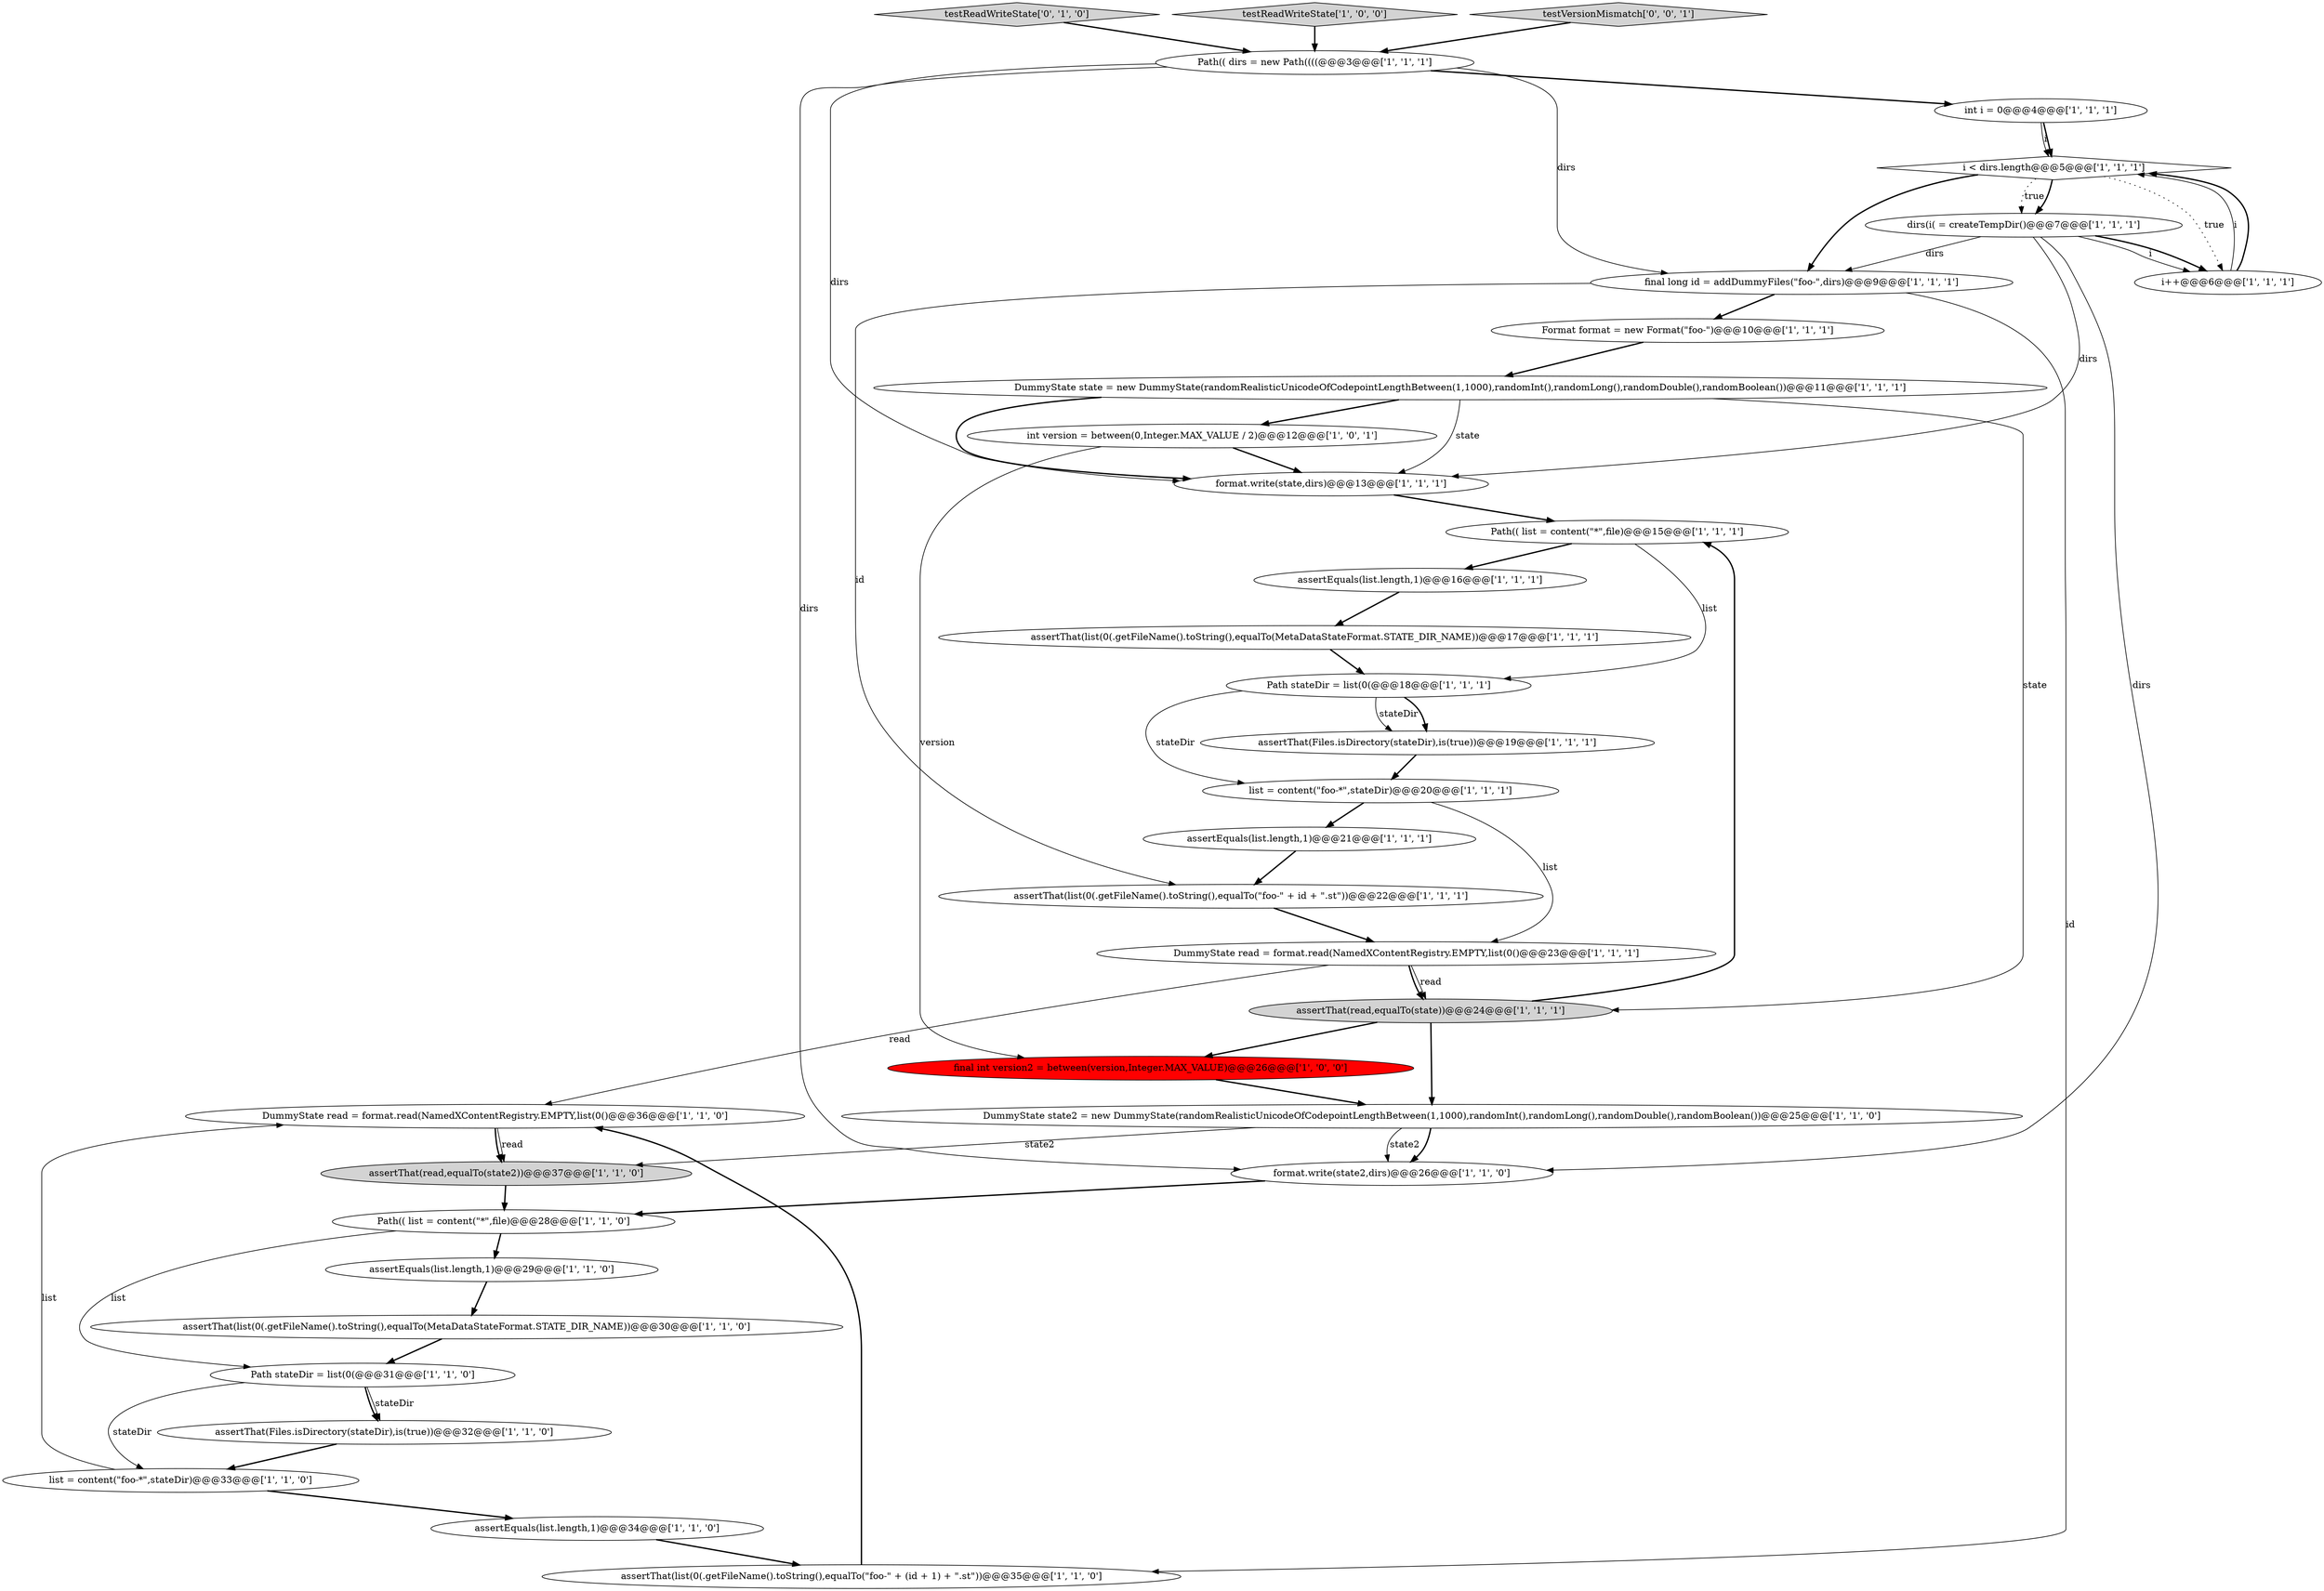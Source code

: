 digraph {
22 [style = filled, label = "Path(( dirs = new Path((((@@@3@@@['1', '1', '1']", fillcolor = white, shape = ellipse image = "AAA0AAABBB1BBB"];
29 [style = filled, label = "assertEquals(list.length,1)@@@16@@@['1', '1', '1']", fillcolor = white, shape = ellipse image = "AAA0AAABBB1BBB"];
11 [style = filled, label = "DummyState state = new DummyState(randomRealisticUnicodeOfCodepointLengthBetween(1,1000),randomInt(),randomLong(),randomDouble(),randomBoolean())@@@11@@@['1', '1', '1']", fillcolor = white, shape = ellipse image = "AAA0AAABBB1BBB"];
34 [style = filled, label = "testReadWriteState['0', '1', '0']", fillcolor = lightgray, shape = diamond image = "AAA0AAABBB2BBB"];
31 [style = filled, label = "testReadWriteState['1', '0', '0']", fillcolor = lightgray, shape = diamond image = "AAA0AAABBB1BBB"];
15 [style = filled, label = "list = content(\"foo-*\",stateDir)@@@33@@@['1', '1', '0']", fillcolor = white, shape = ellipse image = "AAA0AAABBB1BBB"];
23 [style = filled, label = "DummyState read = format.read(NamedXContentRegistry.EMPTY,list(0()@@@23@@@['1', '1', '1']", fillcolor = white, shape = ellipse image = "AAA0AAABBB1BBB"];
10 [style = filled, label = "final int version2 = between(version,Integer.MAX_VALUE)@@@26@@@['1', '0', '0']", fillcolor = red, shape = ellipse image = "AAA1AAABBB1BBB"];
6 [style = filled, label = "Path(( list = content(\"*\",file)@@@28@@@['1', '1', '0']", fillcolor = white, shape = ellipse image = "AAA0AAABBB1BBB"];
0 [style = filled, label = "assertThat(list(0(.getFileName().toString(),equalTo(MetaDataStateFormat.STATE_DIR_NAME))@@@17@@@['1', '1', '1']", fillcolor = white, shape = ellipse image = "AAA0AAABBB1BBB"];
4 [style = filled, label = "Format format = new Format(\"foo-\")@@@10@@@['1', '1', '1']", fillcolor = white, shape = ellipse image = "AAA0AAABBB1BBB"];
12 [style = filled, label = "DummyState read = format.read(NamedXContentRegistry.EMPTY,list(0()@@@36@@@['1', '1', '0']", fillcolor = white, shape = ellipse image = "AAA0AAABBB1BBB"];
16 [style = filled, label = "i < dirs.length@@@5@@@['1', '1', '1']", fillcolor = white, shape = diamond image = "AAA0AAABBB1BBB"];
32 [style = filled, label = "format.write(state,dirs)@@@13@@@['1', '1', '1']", fillcolor = white, shape = ellipse image = "AAA0AAABBB1BBB"];
8 [style = filled, label = "dirs(i( = createTempDir()@@@7@@@['1', '1', '1']", fillcolor = white, shape = ellipse image = "AAA0AAABBB1BBB"];
24 [style = filled, label = "assertThat(read,equalTo(state))@@@24@@@['1', '1', '1']", fillcolor = lightgray, shape = ellipse image = "AAA0AAABBB1BBB"];
25 [style = filled, label = "int version = between(0,Integer.MAX_VALUE / 2)@@@12@@@['1', '0', '1']", fillcolor = white, shape = ellipse image = "AAA0AAABBB1BBB"];
7 [style = filled, label = "i++@@@6@@@['1', '1', '1']", fillcolor = white, shape = ellipse image = "AAA0AAABBB1BBB"];
1 [style = filled, label = "assertThat(Files.isDirectory(stateDir),is(true))@@@32@@@['1', '1', '0']", fillcolor = white, shape = ellipse image = "AAA0AAABBB1BBB"];
19 [style = filled, label = "assertThat(Files.isDirectory(stateDir),is(true))@@@19@@@['1', '1', '1']", fillcolor = white, shape = ellipse image = "AAA0AAABBB1BBB"];
33 [style = filled, label = "assertThat(list(0(.getFileName().toString(),equalTo(\"foo-\" + (id + 1) + \".st\"))@@@35@@@['1', '1', '0']", fillcolor = white, shape = ellipse image = "AAA0AAABBB1BBB"];
9 [style = filled, label = "list = content(\"foo-*\",stateDir)@@@20@@@['1', '1', '1']", fillcolor = white, shape = ellipse image = "AAA0AAABBB1BBB"];
5 [style = filled, label = "DummyState state2 = new DummyState(randomRealisticUnicodeOfCodepointLengthBetween(1,1000),randomInt(),randomLong(),randomDouble(),randomBoolean())@@@25@@@['1', '1', '0']", fillcolor = white, shape = ellipse image = "AAA0AAABBB1BBB"];
3 [style = filled, label = "assertEquals(list.length,1)@@@21@@@['1', '1', '1']", fillcolor = white, shape = ellipse image = "AAA0AAABBB1BBB"];
27 [style = filled, label = "assertThat(list(0(.getFileName().toString(),equalTo(\"foo-\" + id + \".st\"))@@@22@@@['1', '1', '1']", fillcolor = white, shape = ellipse image = "AAA0AAABBB1BBB"];
2 [style = filled, label = "Path stateDir = list(0(@@@31@@@['1', '1', '0']", fillcolor = white, shape = ellipse image = "AAA0AAABBB1BBB"];
28 [style = filled, label = "int i = 0@@@4@@@['1', '1', '1']", fillcolor = white, shape = ellipse image = "AAA0AAABBB1BBB"];
13 [style = filled, label = "Path(( list = content(\"*\",file)@@@15@@@['1', '1', '1']", fillcolor = white, shape = ellipse image = "AAA0AAABBB1BBB"];
14 [style = filled, label = "format.write(state2,dirs)@@@26@@@['1', '1', '0']", fillcolor = white, shape = ellipse image = "AAA0AAABBB1BBB"];
21 [style = filled, label = "assertEquals(list.length,1)@@@29@@@['1', '1', '0']", fillcolor = white, shape = ellipse image = "AAA0AAABBB1BBB"];
18 [style = filled, label = "Path stateDir = list(0(@@@18@@@['1', '1', '1']", fillcolor = white, shape = ellipse image = "AAA0AAABBB1BBB"];
26 [style = filled, label = "assertEquals(list.length,1)@@@34@@@['1', '1', '0']", fillcolor = white, shape = ellipse image = "AAA0AAABBB1BBB"];
30 [style = filled, label = "assertThat(read,equalTo(state2))@@@37@@@['1', '1', '0']", fillcolor = lightgray, shape = ellipse image = "AAA0AAABBB1BBB"];
17 [style = filled, label = "assertThat(list(0(.getFileName().toString(),equalTo(MetaDataStateFormat.STATE_DIR_NAME))@@@30@@@['1', '1', '0']", fillcolor = white, shape = ellipse image = "AAA0AAABBB1BBB"];
20 [style = filled, label = "final long id = addDummyFiles(\"foo-\",dirs)@@@9@@@['1', '1', '1']", fillcolor = white, shape = ellipse image = "AAA0AAABBB1BBB"];
35 [style = filled, label = "testVersionMismatch['0', '0', '1']", fillcolor = lightgray, shape = diamond image = "AAA0AAABBB3BBB"];
24->10 [style = bold, label=""];
16->8 [style = dotted, label="true"];
22->20 [style = solid, label="dirs"];
22->14 [style = solid, label="dirs"];
31->22 [style = bold, label=""];
23->12 [style = solid, label="read"];
16->8 [style = bold, label=""];
12->30 [style = solid, label="read"];
2->1 [style = bold, label=""];
6->21 [style = bold, label=""];
35->22 [style = bold, label=""];
1->15 [style = bold, label=""];
18->19 [style = solid, label="stateDir"];
29->0 [style = bold, label=""];
25->32 [style = bold, label=""];
18->19 [style = bold, label=""];
8->14 [style = solid, label="dirs"];
5->30 [style = solid, label="state2"];
12->30 [style = bold, label=""];
22->28 [style = bold, label=""];
11->32 [style = bold, label=""];
2->1 [style = solid, label="stateDir"];
15->12 [style = solid, label="list"];
5->14 [style = bold, label=""];
33->12 [style = bold, label=""];
30->6 [style = bold, label=""];
20->27 [style = solid, label="id"];
18->9 [style = solid, label="stateDir"];
28->16 [style = bold, label=""];
23->24 [style = solid, label="read"];
7->16 [style = solid, label="i"];
11->32 [style = solid, label="state"];
8->7 [style = bold, label=""];
20->4 [style = bold, label=""];
3->27 [style = bold, label=""];
15->26 [style = bold, label=""];
24->5 [style = bold, label=""];
34->22 [style = bold, label=""];
8->20 [style = solid, label="dirs"];
16->7 [style = dotted, label="true"];
13->29 [style = bold, label=""];
23->24 [style = bold, label=""];
11->24 [style = solid, label="state"];
5->14 [style = solid, label="state2"];
10->5 [style = bold, label=""];
25->10 [style = solid, label="version"];
17->2 [style = bold, label=""];
19->9 [style = bold, label=""];
6->2 [style = solid, label="list"];
7->16 [style = bold, label=""];
2->15 [style = solid, label="stateDir"];
9->3 [style = bold, label=""];
28->16 [style = solid, label="i"];
0->18 [style = bold, label=""];
27->23 [style = bold, label=""];
20->33 [style = solid, label="id"];
13->18 [style = solid, label="list"];
32->13 [style = bold, label=""];
4->11 [style = bold, label=""];
16->20 [style = bold, label=""];
26->33 [style = bold, label=""];
22->32 [style = solid, label="dirs"];
21->17 [style = bold, label=""];
8->7 [style = solid, label="i"];
14->6 [style = bold, label=""];
8->32 [style = solid, label="dirs"];
9->23 [style = solid, label="list"];
11->25 [style = bold, label=""];
24->13 [style = bold, label=""];
}
